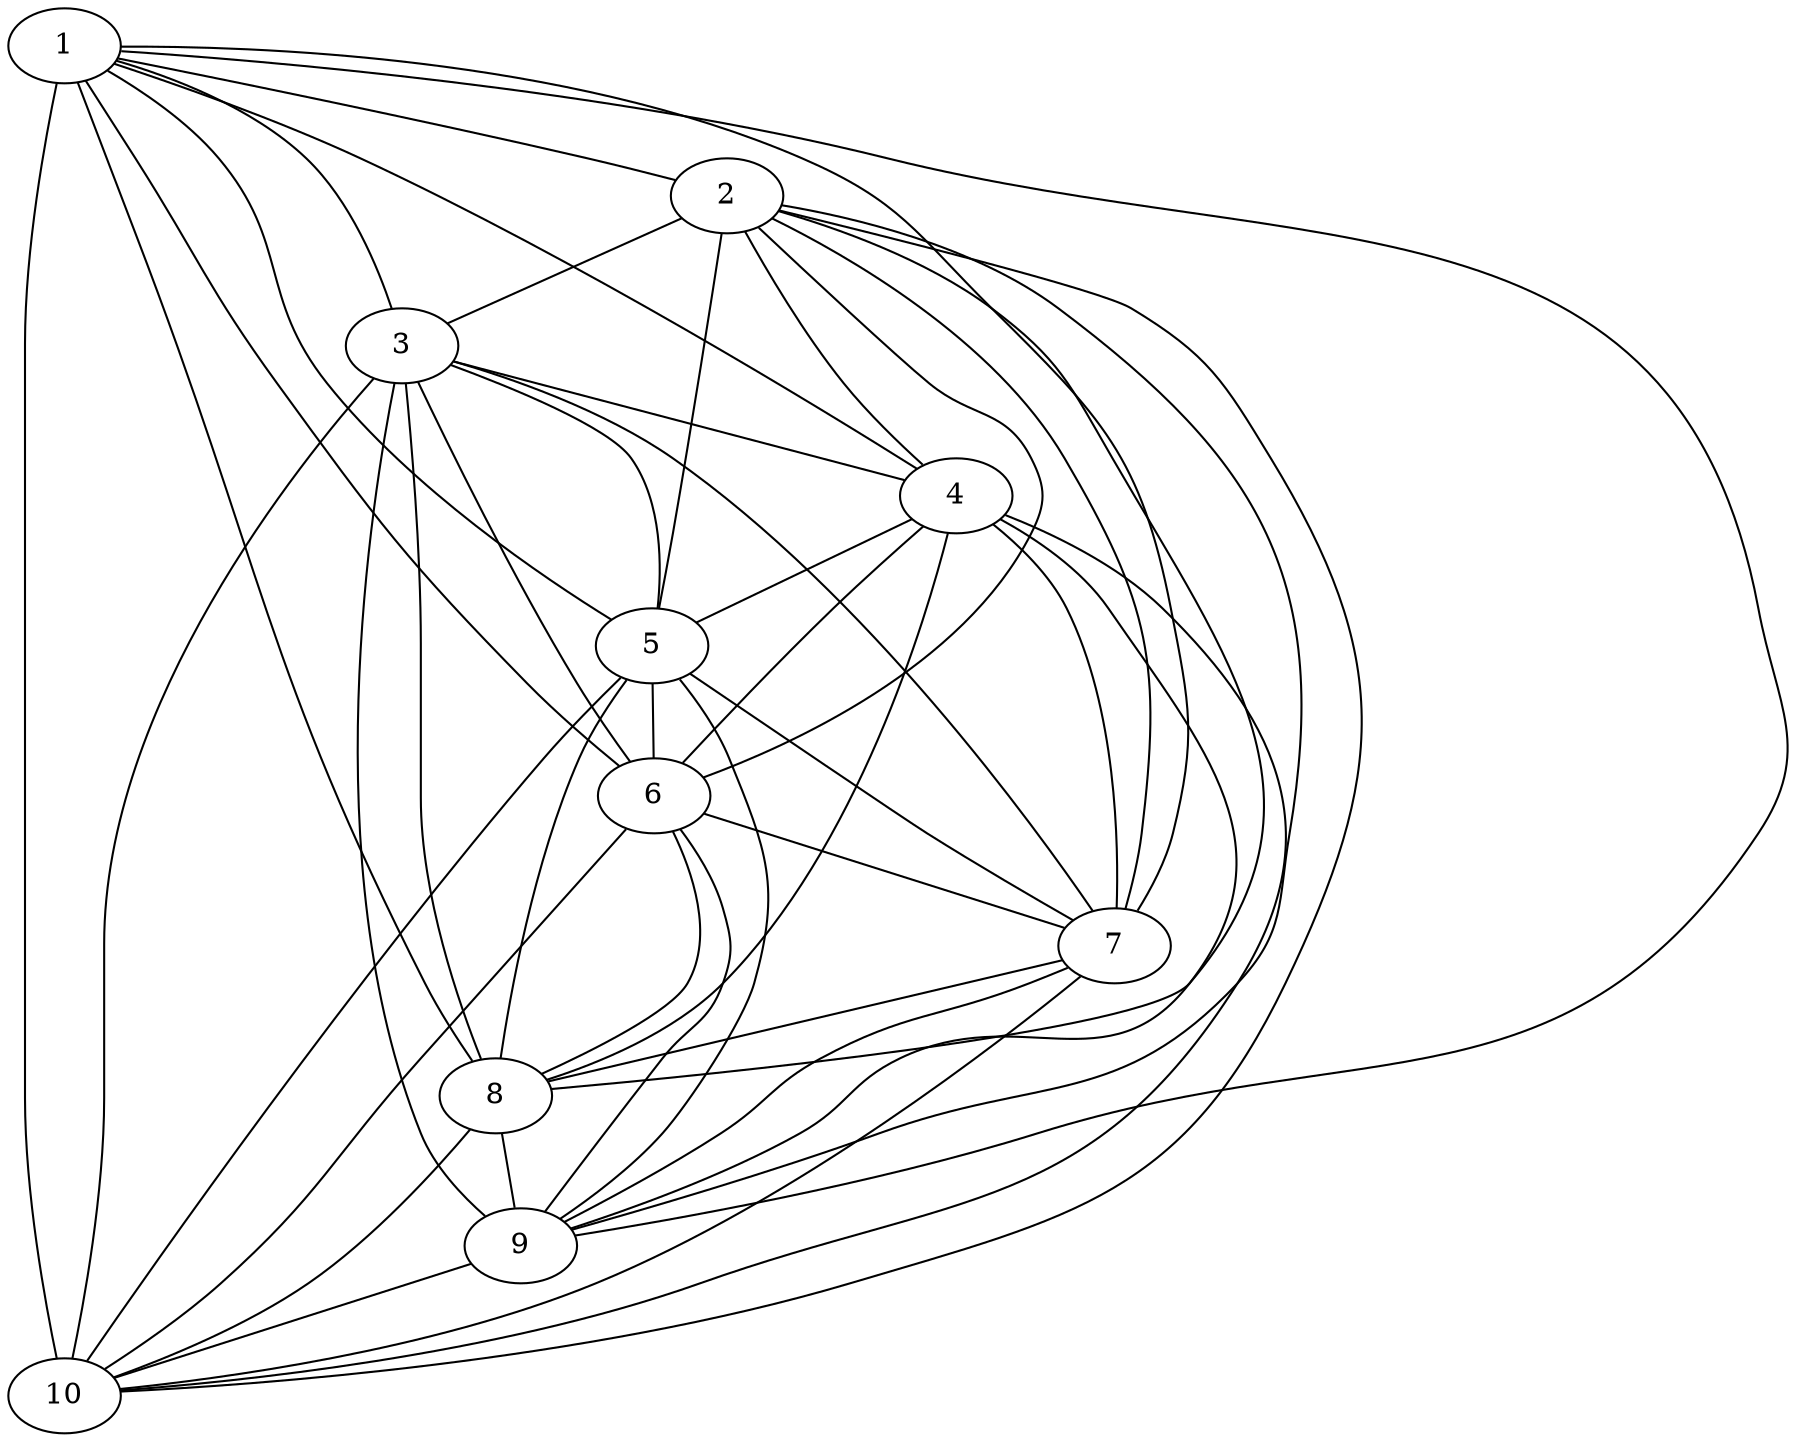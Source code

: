 graph g10{
1--2[weight=0.8931];
1--3[weight=0.5668];
1--4[weight=-0.7926];
1--5[weight=0.2013];
1--6[weight=0.1642];
1--7[weight=-0.3996];
1--8[weight=-0.3038];
1--9[weight=-0.3601];
1--10[weight=0.7128];
2--3[weight=-0.3356];
2--4[weight=0.826];
2--5[weight=-0.9826];
2--6[weight=-0.0947];
2--7[weight=0.6648];
2--8[weight=-0.3873];
2--9[weight=-0.6993];
2--10[weight=-0.6426];
3--4[weight=0.2516];
3--5[weight=0.574];
3--6[weight=-0.4804];
3--7[weight=-0.6329];
3--8[weight=-0.6874];
3--9[weight=-0.7131];
3--10[weight=0.9353];
4--5[weight=0.0942];
4--6[weight=-0.3362];
4--7[weight=0.0717];
4--8[weight=0.5475];
4--9[weight=0.8467];
4--10[weight=-0.5188];
5--6[weight=0.3385];
5--7[weight=-0.4525];
5--8[weight=0.7647];
5--9[weight=-0.1538];
5--10[weight=0.4719];
6--7[weight=0.8036];
6--8[weight=-0.5627];
6--9[weight=-0.5914];
6--10[weight=0.7772];
7--8[weight=0.7543];
7--9[weight=0.5455];
7--10[weight=-0.3818];
8--9[weight=-0.0235];
8--10[weight=-0.8085];
9--10[weight=-0.5089];
}
